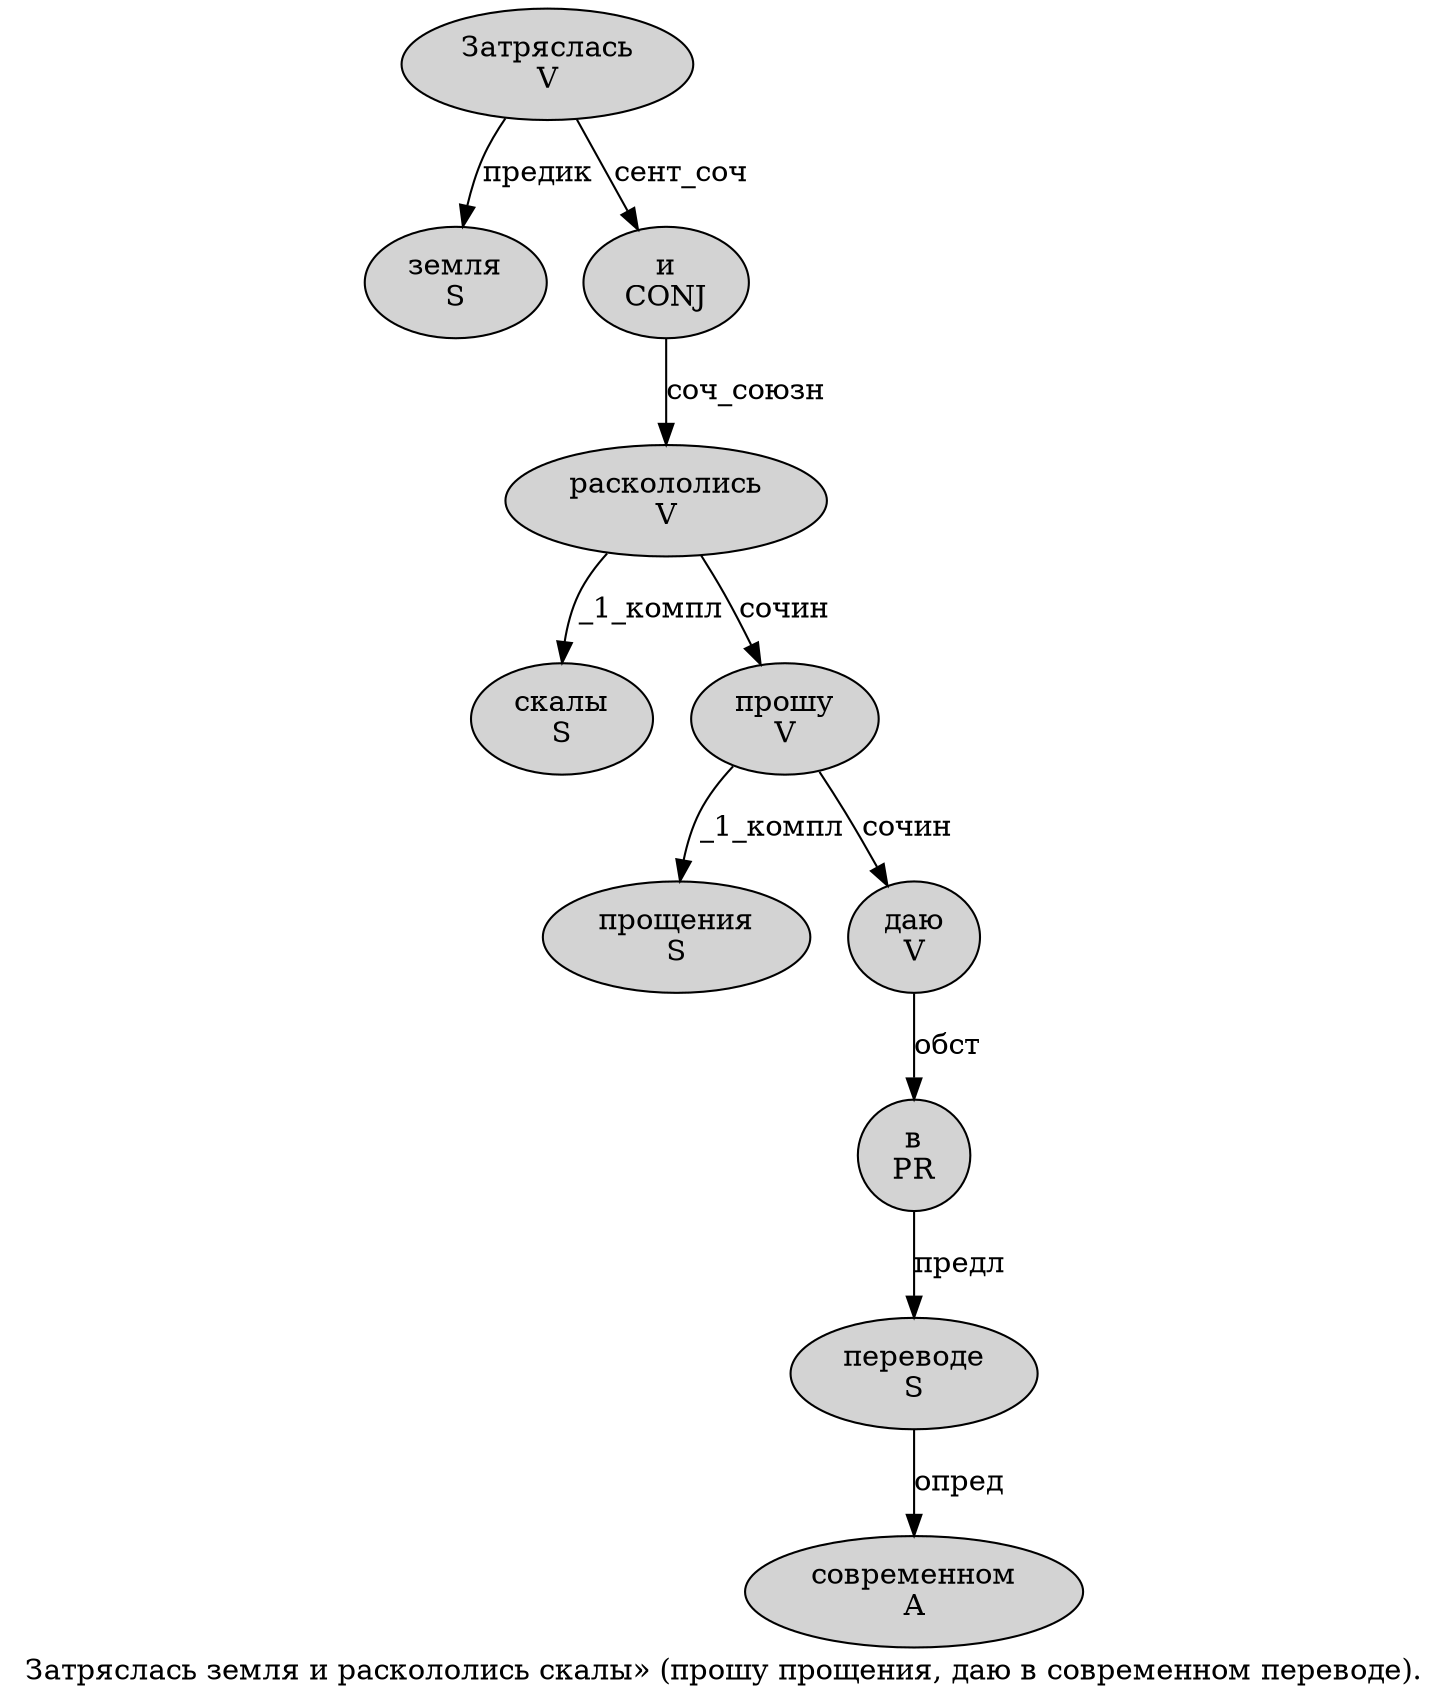 digraph SENTENCE_2006 {
	graph [label="Затряслась земля и раскололись скалы» (прошу прощения, даю в современном переводе)."]
	node [style=filled]
		0 [label="Затряслась
V" color="" fillcolor=lightgray penwidth=1 shape=ellipse]
		1 [label="земля
S" color="" fillcolor=lightgray penwidth=1 shape=ellipse]
		2 [label="и
CONJ" color="" fillcolor=lightgray penwidth=1 shape=ellipse]
		3 [label="раскололись
V" color="" fillcolor=lightgray penwidth=1 shape=ellipse]
		4 [label="скалы
S" color="" fillcolor=lightgray penwidth=1 shape=ellipse]
		7 [label="прошу
V" color="" fillcolor=lightgray penwidth=1 shape=ellipse]
		8 [label="прощения
S" color="" fillcolor=lightgray penwidth=1 shape=ellipse]
		10 [label="даю
V" color="" fillcolor=lightgray penwidth=1 shape=ellipse]
		11 [label="в
PR" color="" fillcolor=lightgray penwidth=1 shape=ellipse]
		12 [label="современном
A" color="" fillcolor=lightgray penwidth=1 shape=ellipse]
		13 [label="переводе
S" color="" fillcolor=lightgray penwidth=1 shape=ellipse]
			0 -> 1 [label="предик"]
			0 -> 2 [label="сент_соч"]
			2 -> 3 [label="соч_союзн"]
			10 -> 11 [label="обст"]
			3 -> 4 [label="_1_компл"]
			3 -> 7 [label="сочин"]
			11 -> 13 [label="предл"]
			13 -> 12 [label="опред"]
			7 -> 8 [label="_1_компл"]
			7 -> 10 [label="сочин"]
}